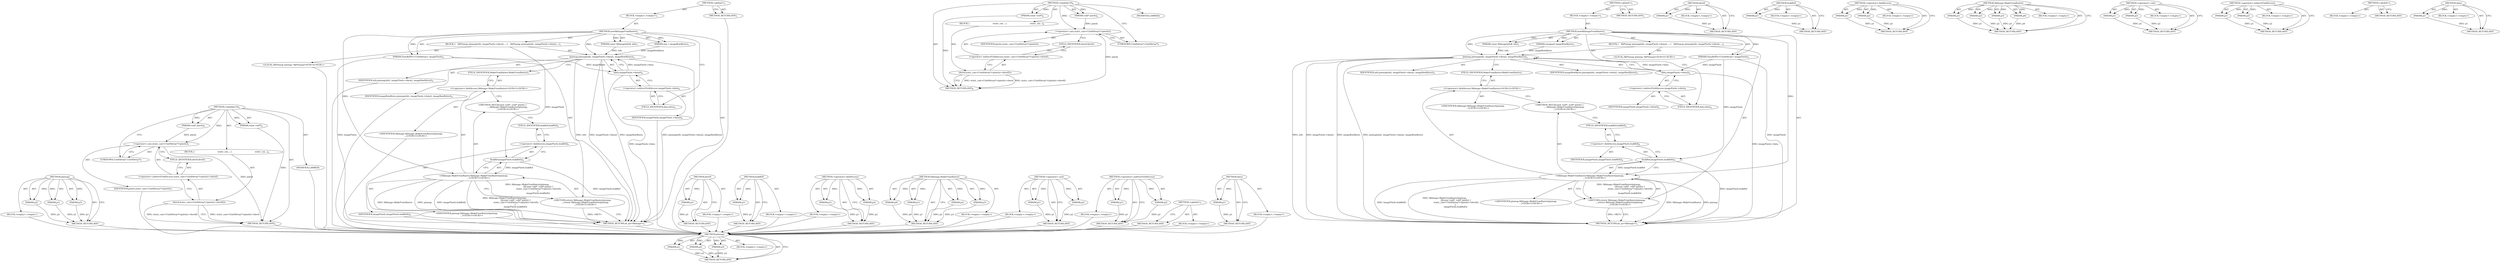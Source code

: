 digraph "data" {
vulnerable_86 [label=<(METHOD,pixmap)>];
vulnerable_87 [label=<(PARAM,p1)>];
vulnerable_88 [label=<(PARAM,p2)>];
vulnerable_89 [label=<(PARAM,p3)>];
vulnerable_90 [label=<(BLOCK,&lt;empty&gt;,&lt;empty&gt;)>];
vulnerable_91 [label=<(METHOD_RETURN,ANY)>];
vulnerable_3 [label=<(METHOD,&lt;lambda&gt;0)<SUB>6</SUB>>];
vulnerable_4 [label=<(PARAM,const void*)<SUB>6</SUB>>];
vulnerable_5 [label=<(PARAM,void* pixels)<SUB>6</SUB>>];
vulnerable_6 [label=<(BLOCK,{
                                   static_cas...,{
                                   static_cas...)<SUB>6</SUB>>];
vulnerable_7 [label=<(deref,static_cast&lt;Uint8Array*&gt;(pixels)-&gt;deref())<SUB>7</SUB>>];
vulnerable_8 [label=<(&lt;operator&gt;.indirectFieldAccess,static_cast&lt;Uint8Array*&gt;(pixels)-&gt;deref)<SUB>7</SUB>>];
vulnerable_9 [label=<(&lt;operator&gt;.cast,static_cast&lt;Uint8Array*&gt;(pixels))<SUB>7</SUB>>];
vulnerable_10 [label=<(UNKNOWN,Uint8Array*,Uint8Array*)<SUB>7</SUB>>];
vulnerable_11 [label=<(IDENTIFIER,pixels,static_cast&lt;Uint8Array*&gt;(pixels))<SUB>7</SUB>>];
vulnerable_12 [label=<(FIELD_IDENTIFIER,deref,deref)<SUB>7</SUB>>];
vulnerable_13 [label=<(MODIFIER,LAMBDA)>];
vulnerable_14 [label=<(METHOD_RETURN,ANY)<SUB>6</SUB>>];
vulnerable_19 [label=<(METHOD,&lt;global&gt;)<SUB>1</SUB>>];
vulnerable_20 [label=<(BLOCK,&lt;empty&gt;,&lt;empty&gt;)<SUB>1</SUB>>];
vulnerable_21 [label=<(METHOD,newSkImageFromRaster)<SUB>1</SUB>>];
vulnerable_22 [label=<(PARAM,const SkImageInfo&amp; info)<SUB>1</SUB>>];
vulnerable_23 [label=<(PARAM,PassRefPtr&lt;Uint8Array&gt; imagePixels)<SUB>2</SUB>>];
vulnerable_24 [label=<(PARAM,size_t imageRowBytes)<SUB>3</SUB>>];
vulnerable_25 [label=<(BLOCK,{
   SkPixmap pixmap(info, imagePixels-&gt;data(),...,{
   SkPixmap pixmap(info, imagePixels-&gt;data(),...)<SUB>3</SUB>>];
vulnerable_26 [label="<(LOCAL,SkPixmap pixmap: SkPixmap)<SUB>4</SUB>>"];
vulnerable_27 [label=<(pixmap,pixmap(info, imagePixels-&gt;data(), imageRowBytes))<SUB>4</SUB>>];
vulnerable_28 [label=<(IDENTIFIER,info,pixmap(info, imagePixels-&gt;data(), imageRowBytes))<SUB>4</SUB>>];
vulnerable_29 [label=<(data,imagePixels-&gt;data())<SUB>4</SUB>>];
vulnerable_30 [label=<(&lt;operator&gt;.indirectFieldAccess,imagePixels-&gt;data)<SUB>4</SUB>>];
vulnerable_31 [label=<(IDENTIFIER,imagePixels,imagePixels-&gt;data())<SUB>4</SUB>>];
vulnerable_32 [label=<(FIELD_IDENTIFIER,data,data)<SUB>4</SUB>>];
vulnerable_33 [label=<(IDENTIFIER,imageRowBytes,pixmap(info, imagePixels-&gt;data(), imageRowBytes))<SUB>4</SUB>>];
vulnerable_34 [label="<(RETURN,return SkImage::MakeFromRaster(pixmap,
        ...,return SkImage::MakeFromRaster(pixmap,
        ...)<SUB>5</SUB>>"];
vulnerable_35 [label="<(SkImage.MakeFromRaster,SkImage::MakeFromRaster(pixmap,
               ...)<SUB>5</SUB>>"];
vulnerable_36 [label="<(&lt;operator&gt;.fieldAccess,SkImage::MakeFromRaster)<SUB>5</SUB>>"];
vulnerable_37 [label="<(IDENTIFIER,SkImage,SkImage::MakeFromRaster(pixmap,
               ...)<SUB>5</SUB>>"];
vulnerable_38 [label=<(FIELD_IDENTIFIER,MakeFromRaster,MakeFromRaster)<SUB>5</SUB>>];
vulnerable_39 [label="<(IDENTIFIER,pixmap,SkImage::MakeFromRaster(pixmap,
               ...)<SUB>5</SUB>>"];
vulnerable_40 [label="<(METHOD_REF,[](const void*, void* pixels) {
               ...,SkImage::MakeFromRaster(pixmap,
               ...)<SUB>6</SUB>>"];
vulnerable_41 [label=<(leakRef,imagePixels.leakRef())<SUB>9</SUB>>];
vulnerable_42 [label=<(&lt;operator&gt;.fieldAccess,imagePixels.leakRef)<SUB>9</SUB>>];
vulnerable_43 [label=<(IDENTIFIER,imagePixels,imagePixels.leakRef())<SUB>9</SUB>>];
vulnerable_44 [label=<(FIELD_IDENTIFIER,leakRef,leakRef)<SUB>9</SUB>>];
vulnerable_45 [label=<(METHOD_RETURN,sk_sp&lt;SkImage&gt;)<SUB>1</SUB>>];
vulnerable_47 [label=<(METHOD_RETURN,ANY)<SUB>1</SUB>>];
vulnerable_72 [label=<(METHOD,deref)>];
vulnerable_73 [label=<(PARAM,p1)>];
vulnerable_74 [label=<(BLOCK,&lt;empty&gt;,&lt;empty&gt;)>];
vulnerable_75 [label=<(METHOD_RETURN,ANY)>];
vulnerable_108 [label=<(METHOD,leakRef)>];
vulnerable_109 [label=<(PARAM,p1)>];
vulnerable_110 [label=<(BLOCK,&lt;empty&gt;,&lt;empty&gt;)>];
vulnerable_111 [label=<(METHOD_RETURN,ANY)>];
vulnerable_103 [label=<(METHOD,&lt;operator&gt;.fieldAccess)>];
vulnerable_104 [label=<(PARAM,p1)>];
vulnerable_105 [label=<(PARAM,p2)>];
vulnerable_106 [label=<(BLOCK,&lt;empty&gt;,&lt;empty&gt;)>];
vulnerable_107 [label=<(METHOD_RETURN,ANY)>];
vulnerable_96 [label=<(METHOD,SkImage.MakeFromRaster)>];
vulnerable_97 [label=<(PARAM,p1)>];
vulnerable_98 [label=<(PARAM,p2)>];
vulnerable_99 [label=<(PARAM,p3)>];
vulnerable_100 [label=<(PARAM,p4)>];
vulnerable_101 [label=<(BLOCK,&lt;empty&gt;,&lt;empty&gt;)>];
vulnerable_102 [label=<(METHOD_RETURN,ANY)>];
vulnerable_81 [label=<(METHOD,&lt;operator&gt;.cast)>];
vulnerable_82 [label=<(PARAM,p1)>];
vulnerable_83 [label=<(PARAM,p2)>];
vulnerable_84 [label=<(BLOCK,&lt;empty&gt;,&lt;empty&gt;)>];
vulnerable_85 [label=<(METHOD_RETURN,ANY)>];
vulnerable_76 [label=<(METHOD,&lt;operator&gt;.indirectFieldAccess)>];
vulnerable_77 [label=<(PARAM,p1)>];
vulnerable_78 [label=<(PARAM,p2)>];
vulnerable_79 [label=<(BLOCK,&lt;empty&gt;,&lt;empty&gt;)>];
vulnerable_80 [label=<(METHOD_RETURN,ANY)>];
vulnerable_66 [label=<(METHOD,&lt;global&gt;)<SUB>1</SUB>>];
vulnerable_67 [label=<(BLOCK,&lt;empty&gt;,&lt;empty&gt;)>];
vulnerable_68 [label=<(METHOD_RETURN,ANY)>];
vulnerable_92 [label=<(METHOD,data)>];
vulnerable_93 [label=<(PARAM,p1)>];
vulnerable_94 [label=<(BLOCK,&lt;empty&gt;,&lt;empty&gt;)>];
vulnerable_95 [label=<(METHOD_RETURN,ANY)>];
fixed_86 [label=<(METHOD,pixmap)>];
fixed_87 [label=<(PARAM,p1)>];
fixed_88 [label=<(PARAM,p2)>];
fixed_89 [label=<(PARAM,p3)>];
fixed_90 [label=<(BLOCK,&lt;empty&gt;,&lt;empty&gt;)>];
fixed_91 [label=<(METHOD_RETURN,ANY)>];
fixed_3 [label=<(METHOD,&lt;lambda&gt;0)<SUB>6</SUB>>];
fixed_4 [label=<(PARAM,const void*)<SUB>6</SUB>>];
fixed_5 [label=<(PARAM,void* pixels)<SUB>6</SUB>>];
fixed_6 [label=<(BLOCK,{
                                   static_cas...,{
                                   static_cas...)<SUB>6</SUB>>];
fixed_7 [label=<(deref,static_cast&lt;Uint8Array*&gt;(pixels)-&gt;deref())<SUB>7</SUB>>];
fixed_8 [label=<(&lt;operator&gt;.indirectFieldAccess,static_cast&lt;Uint8Array*&gt;(pixels)-&gt;deref)<SUB>7</SUB>>];
fixed_9 [label=<(&lt;operator&gt;.cast,static_cast&lt;Uint8Array*&gt;(pixels))<SUB>7</SUB>>];
fixed_10 [label=<(UNKNOWN,Uint8Array*,Uint8Array*)<SUB>7</SUB>>];
fixed_11 [label=<(IDENTIFIER,pixels,static_cast&lt;Uint8Array*&gt;(pixels))<SUB>7</SUB>>];
fixed_12 [label=<(FIELD_IDENTIFIER,deref,deref)<SUB>7</SUB>>];
fixed_13 [label=<(MODIFIER,LAMBDA)>];
fixed_14 [label=<(METHOD_RETURN,ANY)<SUB>6</SUB>>];
fixed_19 [label=<(METHOD,&lt;global&gt;)<SUB>1</SUB>>];
fixed_20 [label=<(BLOCK,&lt;empty&gt;,&lt;empty&gt;)<SUB>1</SUB>>];
fixed_21 [label=<(METHOD,newSkImageFromRaster)<SUB>1</SUB>>];
fixed_22 [label=<(PARAM,const SkImageInfo&amp; info)<SUB>1</SUB>>];
fixed_23 [label=<(PARAM,PassRefPtr&lt;Uint8Array&gt; imagePixels)<SUB>2</SUB>>];
fixed_24 [label=<(PARAM,unsigned imageRowBytes)<SUB>3</SUB>>];
fixed_25 [label=<(BLOCK,{
   SkPixmap pixmap(info, imagePixels-&gt;data(),...,{
   SkPixmap pixmap(info, imagePixels-&gt;data(),...)<SUB>3</SUB>>];
fixed_26 [label="<(LOCAL,SkPixmap pixmap: SkPixmap)<SUB>4</SUB>>"];
fixed_27 [label=<(pixmap,pixmap(info, imagePixels-&gt;data(), imageRowBytes))<SUB>4</SUB>>];
fixed_28 [label=<(IDENTIFIER,info,pixmap(info, imagePixels-&gt;data(), imageRowBytes))<SUB>4</SUB>>];
fixed_29 [label=<(data,imagePixels-&gt;data())<SUB>4</SUB>>];
fixed_30 [label=<(&lt;operator&gt;.indirectFieldAccess,imagePixels-&gt;data)<SUB>4</SUB>>];
fixed_31 [label=<(IDENTIFIER,imagePixels,imagePixels-&gt;data())<SUB>4</SUB>>];
fixed_32 [label=<(FIELD_IDENTIFIER,data,data)<SUB>4</SUB>>];
fixed_33 [label=<(IDENTIFIER,imageRowBytes,pixmap(info, imagePixels-&gt;data(), imageRowBytes))<SUB>4</SUB>>];
fixed_34 [label="<(RETURN,return SkImage::MakeFromRaster(pixmap,
        ...,return SkImage::MakeFromRaster(pixmap,
        ...)<SUB>5</SUB>>"];
fixed_35 [label="<(SkImage.MakeFromRaster,SkImage::MakeFromRaster(pixmap,
               ...)<SUB>5</SUB>>"];
fixed_36 [label="<(&lt;operator&gt;.fieldAccess,SkImage::MakeFromRaster)<SUB>5</SUB>>"];
fixed_37 [label="<(IDENTIFIER,SkImage,SkImage::MakeFromRaster(pixmap,
               ...)<SUB>5</SUB>>"];
fixed_38 [label=<(FIELD_IDENTIFIER,MakeFromRaster,MakeFromRaster)<SUB>5</SUB>>];
fixed_39 [label="<(IDENTIFIER,pixmap,SkImage::MakeFromRaster(pixmap,
               ...)<SUB>5</SUB>>"];
fixed_40 [label="<(METHOD_REF,[](const void*, void* pixels) {
               ...,SkImage::MakeFromRaster(pixmap,
               ...)<SUB>6</SUB>>"];
fixed_41 [label=<(leakRef,imagePixels.leakRef())<SUB>9</SUB>>];
fixed_42 [label=<(&lt;operator&gt;.fieldAccess,imagePixels.leakRef)<SUB>9</SUB>>];
fixed_43 [label=<(IDENTIFIER,imagePixels,imagePixels.leakRef())<SUB>9</SUB>>];
fixed_44 [label=<(FIELD_IDENTIFIER,leakRef,leakRef)<SUB>9</SUB>>];
fixed_45 [label=<(METHOD_RETURN,sk_sp&lt;SkImage&gt;)<SUB>1</SUB>>];
fixed_47 [label=<(METHOD_RETURN,ANY)<SUB>1</SUB>>];
fixed_72 [label=<(METHOD,deref)>];
fixed_73 [label=<(PARAM,p1)>];
fixed_74 [label=<(BLOCK,&lt;empty&gt;,&lt;empty&gt;)>];
fixed_75 [label=<(METHOD_RETURN,ANY)>];
fixed_108 [label=<(METHOD,leakRef)>];
fixed_109 [label=<(PARAM,p1)>];
fixed_110 [label=<(BLOCK,&lt;empty&gt;,&lt;empty&gt;)>];
fixed_111 [label=<(METHOD_RETURN,ANY)>];
fixed_103 [label=<(METHOD,&lt;operator&gt;.fieldAccess)>];
fixed_104 [label=<(PARAM,p1)>];
fixed_105 [label=<(PARAM,p2)>];
fixed_106 [label=<(BLOCK,&lt;empty&gt;,&lt;empty&gt;)>];
fixed_107 [label=<(METHOD_RETURN,ANY)>];
fixed_96 [label=<(METHOD,SkImage.MakeFromRaster)>];
fixed_97 [label=<(PARAM,p1)>];
fixed_98 [label=<(PARAM,p2)>];
fixed_99 [label=<(PARAM,p3)>];
fixed_100 [label=<(PARAM,p4)>];
fixed_101 [label=<(BLOCK,&lt;empty&gt;,&lt;empty&gt;)>];
fixed_102 [label=<(METHOD_RETURN,ANY)>];
fixed_81 [label=<(METHOD,&lt;operator&gt;.cast)>];
fixed_82 [label=<(PARAM,p1)>];
fixed_83 [label=<(PARAM,p2)>];
fixed_84 [label=<(BLOCK,&lt;empty&gt;,&lt;empty&gt;)>];
fixed_85 [label=<(METHOD_RETURN,ANY)>];
fixed_76 [label=<(METHOD,&lt;operator&gt;.indirectFieldAccess)>];
fixed_77 [label=<(PARAM,p1)>];
fixed_78 [label=<(PARAM,p2)>];
fixed_79 [label=<(BLOCK,&lt;empty&gt;,&lt;empty&gt;)>];
fixed_80 [label=<(METHOD_RETURN,ANY)>];
fixed_66 [label=<(METHOD,&lt;global&gt;)<SUB>1</SUB>>];
fixed_67 [label=<(BLOCK,&lt;empty&gt;,&lt;empty&gt;)>];
fixed_68 [label=<(METHOD_RETURN,ANY)>];
fixed_92 [label=<(METHOD,data)>];
fixed_93 [label=<(PARAM,p1)>];
fixed_94 [label=<(BLOCK,&lt;empty&gt;,&lt;empty&gt;)>];
fixed_95 [label=<(METHOD_RETURN,ANY)>];
vulnerable_86 -> vulnerable_87  [key=0, label="AST: "];
vulnerable_86 -> vulnerable_87  [key=1, label="DDG: "];
vulnerable_86 -> vulnerable_90  [key=0, label="AST: "];
vulnerable_86 -> vulnerable_88  [key=0, label="AST: "];
vulnerable_86 -> vulnerable_88  [key=1, label="DDG: "];
vulnerable_86 -> vulnerable_91  [key=0, label="AST: "];
vulnerable_86 -> vulnerable_91  [key=1, label="CFG: "];
vulnerable_86 -> vulnerable_89  [key=0, label="AST: "];
vulnerable_86 -> vulnerable_89  [key=1, label="DDG: "];
vulnerable_87 -> vulnerable_91  [key=0, label="DDG: p1"];
vulnerable_88 -> vulnerable_91  [key=0, label="DDG: p2"];
vulnerable_89 -> vulnerable_91  [key=0, label="DDG: p3"];
vulnerable_90 -> fixed_86  [key=0];
vulnerable_91 -> fixed_86  [key=0];
vulnerable_3 -> vulnerable_4  [key=0, label="AST: "];
vulnerable_3 -> vulnerable_4  [key=1, label="DDG: "];
vulnerable_3 -> vulnerable_5  [key=0, label="AST: "];
vulnerable_3 -> vulnerable_5  [key=1, label="DDG: "];
vulnerable_3 -> vulnerable_6  [key=0, label="AST: "];
vulnerable_3 -> vulnerable_13  [key=0, label="AST: "];
vulnerable_3 -> vulnerable_14  [key=0, label="AST: "];
vulnerable_3 -> vulnerable_10  [key=0, label="CFG: "];
vulnerable_3 -> vulnerable_9  [key=0, label="DDG: "];
vulnerable_4 -> vulnerable_14  [key=0, label="DDG: "];
vulnerable_5 -> vulnerable_9  [key=0, label="DDG: pixels"];
vulnerable_6 -> vulnerable_7  [key=0, label="AST: "];
vulnerable_7 -> vulnerable_8  [key=0, label="AST: "];
vulnerable_7 -> vulnerable_14  [key=0, label="CFG: "];
vulnerable_7 -> vulnerable_14  [key=1, label="DDG: static_cast&lt;Uint8Array*&gt;(pixels)-&gt;deref"];
vulnerable_7 -> vulnerable_14  [key=2, label="DDG: static_cast&lt;Uint8Array*&gt;(pixels)-&gt;deref()"];
vulnerable_8 -> vulnerable_9  [key=0, label="AST: "];
vulnerable_8 -> vulnerable_12  [key=0, label="AST: "];
vulnerable_8 -> vulnerable_7  [key=0, label="CFG: "];
vulnerable_9 -> vulnerable_10  [key=0, label="AST: "];
vulnerable_9 -> vulnerable_11  [key=0, label="AST: "];
vulnerable_9 -> vulnerable_12  [key=0, label="CFG: "];
vulnerable_9 -> vulnerable_14  [key=0, label="DDG: pixels"];
vulnerable_10 -> vulnerable_9  [key=0, label="CFG: "];
vulnerable_11 -> fixed_86  [key=0];
vulnerable_12 -> vulnerable_8  [key=0, label="CFG: "];
vulnerable_13 -> fixed_86  [key=0];
vulnerable_14 -> fixed_86  [key=0];
vulnerable_19 -> vulnerable_20  [key=0, label="AST: "];
vulnerable_19 -> vulnerable_47  [key=0, label="AST: "];
vulnerable_19 -> vulnerable_47  [key=1, label="CFG: "];
vulnerable_20 -> vulnerable_21  [key=0, label="AST: "];
vulnerable_21 -> vulnerable_22  [key=0, label="AST: "];
vulnerable_21 -> vulnerable_22  [key=1, label="DDG: "];
vulnerable_21 -> vulnerable_23  [key=0, label="AST: "];
vulnerable_21 -> vulnerable_23  [key=1, label="DDG: "];
vulnerable_21 -> vulnerable_24  [key=0, label="AST: "];
vulnerable_21 -> vulnerable_24  [key=1, label="DDG: "];
vulnerable_21 -> vulnerable_25  [key=0, label="AST: "];
vulnerable_21 -> vulnerable_45  [key=0, label="AST: "];
vulnerable_21 -> vulnerable_32  [key=0, label="CFG: "];
vulnerable_21 -> vulnerable_27  [key=0, label="DDG: "];
vulnerable_21 -> vulnerable_35  [key=0, label="DDG: "];
vulnerable_22 -> vulnerable_27  [key=0, label="DDG: info"];
vulnerable_23 -> vulnerable_45  [key=0, label="DDG: imagePixels"];
vulnerable_23 -> vulnerable_29  [key=0, label="DDG: imagePixels"];
vulnerable_23 -> vulnerable_41  [key=0, label="DDG: imagePixels"];
vulnerable_24 -> vulnerable_27  [key=0, label="DDG: imageRowBytes"];
vulnerable_25 -> vulnerable_26  [key=0, label="AST: "];
vulnerable_25 -> vulnerable_27  [key=0, label="AST: "];
vulnerable_25 -> vulnerable_34  [key=0, label="AST: "];
vulnerable_26 -> fixed_86  [key=0];
vulnerable_27 -> vulnerable_28  [key=0, label="AST: "];
vulnerable_27 -> vulnerable_29  [key=0, label="AST: "];
vulnerable_27 -> vulnerable_33  [key=0, label="AST: "];
vulnerable_27 -> vulnerable_38  [key=0, label="CFG: "];
vulnerable_27 -> vulnerable_45  [key=0, label="DDG: info"];
vulnerable_27 -> vulnerable_45  [key=1, label="DDG: imagePixels-&gt;data()"];
vulnerable_27 -> vulnerable_45  [key=2, label="DDG: imageRowBytes"];
vulnerable_27 -> vulnerable_45  [key=3, label="DDG: pixmap(info, imagePixels-&gt;data(), imageRowBytes)"];
vulnerable_28 -> fixed_86  [key=0];
vulnerable_29 -> vulnerable_30  [key=0, label="AST: "];
vulnerable_29 -> vulnerable_27  [key=0, label="CFG: "];
vulnerable_29 -> vulnerable_27  [key=1, label="DDG: imagePixels-&gt;data"];
vulnerable_29 -> vulnerable_45  [key=0, label="DDG: imagePixels-&gt;data"];
vulnerable_30 -> vulnerable_31  [key=0, label="AST: "];
vulnerable_30 -> vulnerable_32  [key=0, label="AST: "];
vulnerable_30 -> vulnerable_29  [key=0, label="CFG: "];
vulnerable_31 -> fixed_86  [key=0];
vulnerable_32 -> vulnerable_30  [key=0, label="CFG: "];
vulnerable_33 -> fixed_86  [key=0];
vulnerable_34 -> vulnerable_35  [key=0, label="AST: "];
vulnerable_34 -> vulnerable_45  [key=0, label="CFG: "];
vulnerable_34 -> vulnerable_45  [key=1, label="DDG: &lt;RET&gt;"];
vulnerable_35 -> vulnerable_36  [key=0, label="AST: "];
vulnerable_35 -> vulnerable_39  [key=0, label="AST: "];
vulnerable_35 -> vulnerable_40  [key=0, label="AST: "];
vulnerable_35 -> vulnerable_41  [key=0, label="AST: "];
vulnerable_35 -> vulnerable_34  [key=0, label="CFG: "];
vulnerable_35 -> vulnerable_34  [key=1, label="DDG: SkImage::MakeFromRaster(pixmap,
                                  [](const void*, void* pixels) {
                                   static_cast&lt;Uint8Array*&gt;(pixels)-&gt;deref();
                                 },
                                 imagePixels.leakRef())"];
vulnerable_35 -> vulnerable_45  [key=0, label="DDG: SkImage::MakeFromRaster"];
vulnerable_35 -> vulnerable_45  [key=1, label="DDG: pixmap"];
vulnerable_35 -> vulnerable_45  [key=2, label="DDG: imagePixels.leakRef()"];
vulnerable_35 -> vulnerable_45  [key=3, label="DDG: SkImage::MakeFromRaster(pixmap,
                                  [](const void*, void* pixels) {
                                   static_cast&lt;Uint8Array*&gt;(pixels)-&gt;deref();
                                 },
                                 imagePixels.leakRef())"];
vulnerable_36 -> vulnerable_37  [key=0, label="AST: "];
vulnerable_36 -> vulnerable_38  [key=0, label="AST: "];
vulnerable_36 -> vulnerable_40  [key=0, label="CFG: "];
vulnerable_37 -> fixed_86  [key=0];
vulnerable_38 -> vulnerable_36  [key=0, label="CFG: "];
vulnerable_39 -> fixed_86  [key=0];
vulnerable_40 -> vulnerable_44  [key=0, label="CFG: "];
vulnerable_41 -> vulnerable_42  [key=0, label="AST: "];
vulnerable_41 -> vulnerable_35  [key=0, label="CFG: "];
vulnerable_41 -> vulnerable_35  [key=1, label="DDG: imagePixels.leakRef"];
vulnerable_41 -> vulnerable_45  [key=0, label="DDG: imagePixels.leakRef"];
vulnerable_42 -> vulnerable_43  [key=0, label="AST: "];
vulnerable_42 -> vulnerable_44  [key=0, label="AST: "];
vulnerable_42 -> vulnerable_41  [key=0, label="CFG: "];
vulnerable_43 -> fixed_86  [key=0];
vulnerable_44 -> vulnerable_42  [key=0, label="CFG: "];
vulnerable_45 -> fixed_86  [key=0];
vulnerable_47 -> fixed_86  [key=0];
vulnerable_72 -> vulnerable_73  [key=0, label="AST: "];
vulnerable_72 -> vulnerable_73  [key=1, label="DDG: "];
vulnerable_72 -> vulnerable_74  [key=0, label="AST: "];
vulnerable_72 -> vulnerable_75  [key=0, label="AST: "];
vulnerable_72 -> vulnerable_75  [key=1, label="CFG: "];
vulnerable_73 -> vulnerable_75  [key=0, label="DDG: p1"];
vulnerable_74 -> fixed_86  [key=0];
vulnerable_75 -> fixed_86  [key=0];
vulnerable_108 -> vulnerable_109  [key=0, label="AST: "];
vulnerable_108 -> vulnerable_109  [key=1, label="DDG: "];
vulnerable_108 -> vulnerable_110  [key=0, label="AST: "];
vulnerable_108 -> vulnerable_111  [key=0, label="AST: "];
vulnerable_108 -> vulnerable_111  [key=1, label="CFG: "];
vulnerable_109 -> vulnerable_111  [key=0, label="DDG: p1"];
vulnerable_110 -> fixed_86  [key=0];
vulnerable_111 -> fixed_86  [key=0];
vulnerable_103 -> vulnerable_104  [key=0, label="AST: "];
vulnerable_103 -> vulnerable_104  [key=1, label="DDG: "];
vulnerable_103 -> vulnerable_106  [key=0, label="AST: "];
vulnerable_103 -> vulnerable_105  [key=0, label="AST: "];
vulnerable_103 -> vulnerable_105  [key=1, label="DDG: "];
vulnerable_103 -> vulnerable_107  [key=0, label="AST: "];
vulnerable_103 -> vulnerable_107  [key=1, label="CFG: "];
vulnerable_104 -> vulnerable_107  [key=0, label="DDG: p1"];
vulnerable_105 -> vulnerable_107  [key=0, label="DDG: p2"];
vulnerable_106 -> fixed_86  [key=0];
vulnerable_107 -> fixed_86  [key=0];
vulnerable_96 -> vulnerable_97  [key=0, label="AST: "];
vulnerable_96 -> vulnerable_97  [key=1, label="DDG: "];
vulnerable_96 -> vulnerable_101  [key=0, label="AST: "];
vulnerable_96 -> vulnerable_98  [key=0, label="AST: "];
vulnerable_96 -> vulnerable_98  [key=1, label="DDG: "];
vulnerable_96 -> vulnerable_102  [key=0, label="AST: "];
vulnerable_96 -> vulnerable_102  [key=1, label="CFG: "];
vulnerable_96 -> vulnerable_99  [key=0, label="AST: "];
vulnerable_96 -> vulnerable_99  [key=1, label="DDG: "];
vulnerable_96 -> vulnerable_100  [key=0, label="AST: "];
vulnerable_96 -> vulnerable_100  [key=1, label="DDG: "];
vulnerable_97 -> vulnerable_102  [key=0, label="DDG: p1"];
vulnerable_98 -> vulnerable_102  [key=0, label="DDG: p2"];
vulnerable_99 -> vulnerable_102  [key=0, label="DDG: p3"];
vulnerable_100 -> vulnerable_102  [key=0, label="DDG: p4"];
vulnerable_101 -> fixed_86  [key=0];
vulnerable_102 -> fixed_86  [key=0];
vulnerable_81 -> vulnerable_82  [key=0, label="AST: "];
vulnerable_81 -> vulnerable_82  [key=1, label="DDG: "];
vulnerable_81 -> vulnerable_84  [key=0, label="AST: "];
vulnerable_81 -> vulnerable_83  [key=0, label="AST: "];
vulnerable_81 -> vulnerable_83  [key=1, label="DDG: "];
vulnerable_81 -> vulnerable_85  [key=0, label="AST: "];
vulnerable_81 -> vulnerable_85  [key=1, label="CFG: "];
vulnerable_82 -> vulnerable_85  [key=0, label="DDG: p1"];
vulnerable_83 -> vulnerable_85  [key=0, label="DDG: p2"];
vulnerable_84 -> fixed_86  [key=0];
vulnerable_85 -> fixed_86  [key=0];
vulnerable_76 -> vulnerable_77  [key=0, label="AST: "];
vulnerable_76 -> vulnerable_77  [key=1, label="DDG: "];
vulnerable_76 -> vulnerable_79  [key=0, label="AST: "];
vulnerable_76 -> vulnerable_78  [key=0, label="AST: "];
vulnerable_76 -> vulnerable_78  [key=1, label="DDG: "];
vulnerable_76 -> vulnerable_80  [key=0, label="AST: "];
vulnerable_76 -> vulnerable_80  [key=1, label="CFG: "];
vulnerable_77 -> vulnerable_80  [key=0, label="DDG: p1"];
vulnerable_78 -> vulnerable_80  [key=0, label="DDG: p2"];
vulnerable_79 -> fixed_86  [key=0];
vulnerable_80 -> fixed_86  [key=0];
vulnerable_66 -> vulnerable_67  [key=0, label="AST: "];
vulnerable_66 -> vulnerable_68  [key=0, label="AST: "];
vulnerable_66 -> vulnerable_68  [key=1, label="CFG: "];
vulnerable_67 -> fixed_86  [key=0];
vulnerable_68 -> fixed_86  [key=0];
vulnerable_92 -> vulnerable_93  [key=0, label="AST: "];
vulnerable_92 -> vulnerable_93  [key=1, label="DDG: "];
vulnerable_92 -> vulnerable_94  [key=0, label="AST: "];
vulnerable_92 -> vulnerable_95  [key=0, label="AST: "];
vulnerable_92 -> vulnerable_95  [key=1, label="CFG: "];
vulnerable_93 -> vulnerable_95  [key=0, label="DDG: p1"];
vulnerable_94 -> fixed_86  [key=0];
vulnerable_95 -> fixed_86  [key=0];
fixed_86 -> fixed_87  [key=0, label="AST: "];
fixed_86 -> fixed_87  [key=1, label="DDG: "];
fixed_86 -> fixed_90  [key=0, label="AST: "];
fixed_86 -> fixed_88  [key=0, label="AST: "];
fixed_86 -> fixed_88  [key=1, label="DDG: "];
fixed_86 -> fixed_91  [key=0, label="AST: "];
fixed_86 -> fixed_91  [key=1, label="CFG: "];
fixed_86 -> fixed_89  [key=0, label="AST: "];
fixed_86 -> fixed_89  [key=1, label="DDG: "];
fixed_87 -> fixed_91  [key=0, label="DDG: p1"];
fixed_88 -> fixed_91  [key=0, label="DDG: p2"];
fixed_89 -> fixed_91  [key=0, label="DDG: p3"];
fixed_3 -> fixed_4  [key=0, label="AST: "];
fixed_3 -> fixed_4  [key=1, label="DDG: "];
fixed_3 -> fixed_5  [key=0, label="AST: "];
fixed_3 -> fixed_5  [key=1, label="DDG: "];
fixed_3 -> fixed_6  [key=0, label="AST: "];
fixed_3 -> fixed_13  [key=0, label="AST: "];
fixed_3 -> fixed_14  [key=0, label="AST: "];
fixed_3 -> fixed_10  [key=0, label="CFG: "];
fixed_3 -> fixed_9  [key=0, label="DDG: "];
fixed_4 -> fixed_14  [key=0, label="DDG: "];
fixed_5 -> fixed_9  [key=0, label="DDG: pixels"];
fixed_6 -> fixed_7  [key=0, label="AST: "];
fixed_7 -> fixed_8  [key=0, label="AST: "];
fixed_7 -> fixed_14  [key=0, label="CFG: "];
fixed_7 -> fixed_14  [key=1, label="DDG: static_cast&lt;Uint8Array*&gt;(pixels)-&gt;deref"];
fixed_7 -> fixed_14  [key=2, label="DDG: static_cast&lt;Uint8Array*&gt;(pixels)-&gt;deref()"];
fixed_8 -> fixed_9  [key=0, label="AST: "];
fixed_8 -> fixed_12  [key=0, label="AST: "];
fixed_8 -> fixed_7  [key=0, label="CFG: "];
fixed_9 -> fixed_10  [key=0, label="AST: "];
fixed_9 -> fixed_11  [key=0, label="AST: "];
fixed_9 -> fixed_12  [key=0, label="CFG: "];
fixed_9 -> fixed_14  [key=0, label="DDG: pixels"];
fixed_10 -> fixed_9  [key=0, label="CFG: "];
fixed_12 -> fixed_8  [key=0, label="CFG: "];
fixed_19 -> fixed_20  [key=0, label="AST: "];
fixed_19 -> fixed_47  [key=0, label="AST: "];
fixed_19 -> fixed_47  [key=1, label="CFG: "];
fixed_20 -> fixed_21  [key=0, label="AST: "];
fixed_21 -> fixed_22  [key=0, label="AST: "];
fixed_21 -> fixed_22  [key=1, label="DDG: "];
fixed_21 -> fixed_23  [key=0, label="AST: "];
fixed_21 -> fixed_23  [key=1, label="DDG: "];
fixed_21 -> fixed_24  [key=0, label="AST: "];
fixed_21 -> fixed_24  [key=1, label="DDG: "];
fixed_21 -> fixed_25  [key=0, label="AST: "];
fixed_21 -> fixed_45  [key=0, label="AST: "];
fixed_21 -> fixed_32  [key=0, label="CFG: "];
fixed_21 -> fixed_27  [key=0, label="DDG: "];
fixed_21 -> fixed_35  [key=0, label="DDG: "];
fixed_22 -> fixed_27  [key=0, label="DDG: info"];
fixed_23 -> fixed_45  [key=0, label="DDG: imagePixels"];
fixed_23 -> fixed_29  [key=0, label="DDG: imagePixels"];
fixed_23 -> fixed_41  [key=0, label="DDG: imagePixels"];
fixed_24 -> fixed_27  [key=0, label="DDG: imageRowBytes"];
fixed_25 -> fixed_26  [key=0, label="AST: "];
fixed_25 -> fixed_27  [key=0, label="AST: "];
fixed_25 -> fixed_34  [key=0, label="AST: "];
fixed_27 -> fixed_28  [key=0, label="AST: "];
fixed_27 -> fixed_29  [key=0, label="AST: "];
fixed_27 -> fixed_33  [key=0, label="AST: "];
fixed_27 -> fixed_38  [key=0, label="CFG: "];
fixed_27 -> fixed_45  [key=0, label="DDG: info"];
fixed_27 -> fixed_45  [key=1, label="DDG: imagePixels-&gt;data()"];
fixed_27 -> fixed_45  [key=2, label="DDG: imageRowBytes"];
fixed_27 -> fixed_45  [key=3, label="DDG: pixmap(info, imagePixels-&gt;data(), imageRowBytes)"];
fixed_29 -> fixed_30  [key=0, label="AST: "];
fixed_29 -> fixed_27  [key=0, label="CFG: "];
fixed_29 -> fixed_27  [key=1, label="DDG: imagePixels-&gt;data"];
fixed_29 -> fixed_45  [key=0, label="DDG: imagePixels-&gt;data"];
fixed_30 -> fixed_31  [key=0, label="AST: "];
fixed_30 -> fixed_32  [key=0, label="AST: "];
fixed_30 -> fixed_29  [key=0, label="CFG: "];
fixed_32 -> fixed_30  [key=0, label="CFG: "];
fixed_34 -> fixed_35  [key=0, label="AST: "];
fixed_34 -> fixed_45  [key=0, label="CFG: "];
fixed_34 -> fixed_45  [key=1, label="DDG: &lt;RET&gt;"];
fixed_35 -> fixed_36  [key=0, label="AST: "];
fixed_35 -> fixed_39  [key=0, label="AST: "];
fixed_35 -> fixed_40  [key=0, label="AST: "];
fixed_35 -> fixed_41  [key=0, label="AST: "];
fixed_35 -> fixed_34  [key=0, label="CFG: "];
fixed_35 -> fixed_34  [key=1, label="DDG: SkImage::MakeFromRaster(pixmap,
                                  [](const void*, void* pixels) {
                                   static_cast&lt;Uint8Array*&gt;(pixels)-&gt;deref();
                                 },
                                 imagePixels.leakRef())"];
fixed_35 -> fixed_45  [key=0, label="DDG: SkImage::MakeFromRaster"];
fixed_35 -> fixed_45  [key=1, label="DDG: pixmap"];
fixed_35 -> fixed_45  [key=2, label="DDG: imagePixels.leakRef()"];
fixed_35 -> fixed_45  [key=3, label="DDG: SkImage::MakeFromRaster(pixmap,
                                  [](const void*, void* pixels) {
                                   static_cast&lt;Uint8Array*&gt;(pixels)-&gt;deref();
                                 },
                                 imagePixels.leakRef())"];
fixed_36 -> fixed_37  [key=0, label="AST: "];
fixed_36 -> fixed_38  [key=0, label="AST: "];
fixed_36 -> fixed_40  [key=0, label="CFG: "];
fixed_38 -> fixed_36  [key=0, label="CFG: "];
fixed_40 -> fixed_44  [key=0, label="CFG: "];
fixed_41 -> fixed_42  [key=0, label="AST: "];
fixed_41 -> fixed_35  [key=0, label="CFG: "];
fixed_41 -> fixed_35  [key=1, label="DDG: imagePixels.leakRef"];
fixed_41 -> fixed_45  [key=0, label="DDG: imagePixels.leakRef"];
fixed_42 -> fixed_43  [key=0, label="AST: "];
fixed_42 -> fixed_44  [key=0, label="AST: "];
fixed_42 -> fixed_41  [key=0, label="CFG: "];
fixed_44 -> fixed_42  [key=0, label="CFG: "];
fixed_72 -> fixed_73  [key=0, label="AST: "];
fixed_72 -> fixed_73  [key=1, label="DDG: "];
fixed_72 -> fixed_74  [key=0, label="AST: "];
fixed_72 -> fixed_75  [key=0, label="AST: "];
fixed_72 -> fixed_75  [key=1, label="CFG: "];
fixed_73 -> fixed_75  [key=0, label="DDG: p1"];
fixed_108 -> fixed_109  [key=0, label="AST: "];
fixed_108 -> fixed_109  [key=1, label="DDG: "];
fixed_108 -> fixed_110  [key=0, label="AST: "];
fixed_108 -> fixed_111  [key=0, label="AST: "];
fixed_108 -> fixed_111  [key=1, label="CFG: "];
fixed_109 -> fixed_111  [key=0, label="DDG: p1"];
fixed_103 -> fixed_104  [key=0, label="AST: "];
fixed_103 -> fixed_104  [key=1, label="DDG: "];
fixed_103 -> fixed_106  [key=0, label="AST: "];
fixed_103 -> fixed_105  [key=0, label="AST: "];
fixed_103 -> fixed_105  [key=1, label="DDG: "];
fixed_103 -> fixed_107  [key=0, label="AST: "];
fixed_103 -> fixed_107  [key=1, label="CFG: "];
fixed_104 -> fixed_107  [key=0, label="DDG: p1"];
fixed_105 -> fixed_107  [key=0, label="DDG: p2"];
fixed_96 -> fixed_97  [key=0, label="AST: "];
fixed_96 -> fixed_97  [key=1, label="DDG: "];
fixed_96 -> fixed_101  [key=0, label="AST: "];
fixed_96 -> fixed_98  [key=0, label="AST: "];
fixed_96 -> fixed_98  [key=1, label="DDG: "];
fixed_96 -> fixed_102  [key=0, label="AST: "];
fixed_96 -> fixed_102  [key=1, label="CFG: "];
fixed_96 -> fixed_99  [key=0, label="AST: "];
fixed_96 -> fixed_99  [key=1, label="DDG: "];
fixed_96 -> fixed_100  [key=0, label="AST: "];
fixed_96 -> fixed_100  [key=1, label="DDG: "];
fixed_97 -> fixed_102  [key=0, label="DDG: p1"];
fixed_98 -> fixed_102  [key=0, label="DDG: p2"];
fixed_99 -> fixed_102  [key=0, label="DDG: p3"];
fixed_100 -> fixed_102  [key=0, label="DDG: p4"];
fixed_81 -> fixed_82  [key=0, label="AST: "];
fixed_81 -> fixed_82  [key=1, label="DDG: "];
fixed_81 -> fixed_84  [key=0, label="AST: "];
fixed_81 -> fixed_83  [key=0, label="AST: "];
fixed_81 -> fixed_83  [key=1, label="DDG: "];
fixed_81 -> fixed_85  [key=0, label="AST: "];
fixed_81 -> fixed_85  [key=1, label="CFG: "];
fixed_82 -> fixed_85  [key=0, label="DDG: p1"];
fixed_83 -> fixed_85  [key=0, label="DDG: p2"];
fixed_76 -> fixed_77  [key=0, label="AST: "];
fixed_76 -> fixed_77  [key=1, label="DDG: "];
fixed_76 -> fixed_79  [key=0, label="AST: "];
fixed_76 -> fixed_78  [key=0, label="AST: "];
fixed_76 -> fixed_78  [key=1, label="DDG: "];
fixed_76 -> fixed_80  [key=0, label="AST: "];
fixed_76 -> fixed_80  [key=1, label="CFG: "];
fixed_77 -> fixed_80  [key=0, label="DDG: p1"];
fixed_78 -> fixed_80  [key=0, label="DDG: p2"];
fixed_66 -> fixed_67  [key=0, label="AST: "];
fixed_66 -> fixed_68  [key=0, label="AST: "];
fixed_66 -> fixed_68  [key=1, label="CFG: "];
fixed_92 -> fixed_93  [key=0, label="AST: "];
fixed_92 -> fixed_93  [key=1, label="DDG: "];
fixed_92 -> fixed_94  [key=0, label="AST: "];
fixed_92 -> fixed_95  [key=0, label="AST: "];
fixed_92 -> fixed_95  [key=1, label="CFG: "];
fixed_93 -> fixed_95  [key=0, label="DDG: p1"];
}
